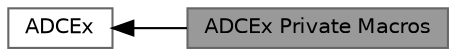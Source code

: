 digraph "ADCEx Private Macros"
{
 // LATEX_PDF_SIZE
  bgcolor="transparent";
  edge [fontname=Helvetica,fontsize=10,labelfontname=Helvetica,labelfontsize=10];
  node [fontname=Helvetica,fontsize=10,shape=box,height=0.2,width=0.4];
  rankdir=LR;
  Node2 [id="Node000002",label="ADCEx",height=0.2,width=0.4,color="grey40", fillcolor="white", style="filled",URL="$group___a_d_c_ex.html",tooltip="ADC Extended HAL module driver."];
  Node1 [id="Node000001",label="ADCEx Private Macros",height=0.2,width=0.4,color="gray40", fillcolor="grey60", style="filled", fontcolor="black",tooltip=" "];
  Node2->Node1 [shape=plaintext, dir="back", style="solid"];
}
